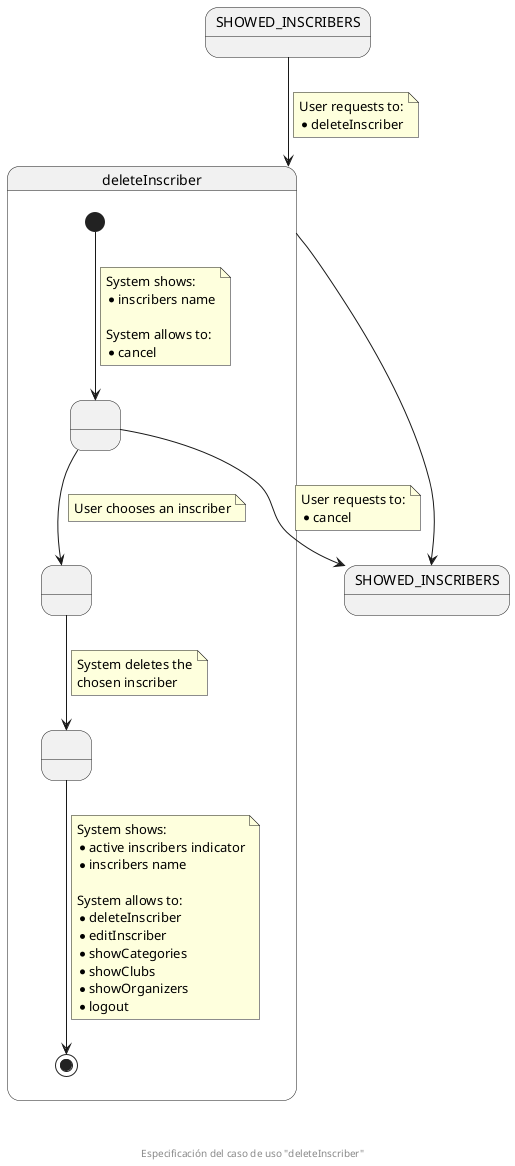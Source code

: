 @startuml
state SHOWED_INSCRIBERS
state "SHOWED_INSCRIBERS" as SHOWED_INSCRIBERS_F
state deleteInscriber {
  state " " as SHOWED_INSCRIBERS_TO_BE_DELETED
  state " " as CHOSEN_INSCRIBER
  state " " as INSCRIBER_DELETED

  [*] --> SHOWED_INSCRIBERS_TO_BE_DELETED
  note on link
    System shows:
    * inscribers name

    System allows to:
    * cancel
  end note
  
  SHOWED_INSCRIBERS_TO_BE_DELETED --> CHOSEN_INSCRIBER
  note on link
    User chooses an inscriber
  end note

  SHOWED_INSCRIBERS_TO_BE_DELETED --> SHOWED_INSCRIBERS_F
  note on link
    User requests to:
    * cancel
  end note

  CHOSEN_INSCRIBER --> INSCRIBER_DELETED
  note on link
    System deletes the
    chosen inscriber
  end note

  INSCRIBER_DELETED --> [*]
  note on link
    System shows:
    * active inscribers indicator
    * inscribers name

    System allows to:
    * deleteInscriber
    * editInscriber
    * showCategories
    * showClubs
    * showOrganizers
    * logout
  end note
}

SHOWED_INSCRIBERS --> deleteInscriber
note on link
  User requests to:
  * deleteInscriber
end note

deleteInscriber --> SHOWED_INSCRIBERS_F

footer \n\n\n Especificación del caso de uso "deleteInscriber"
@enduml
